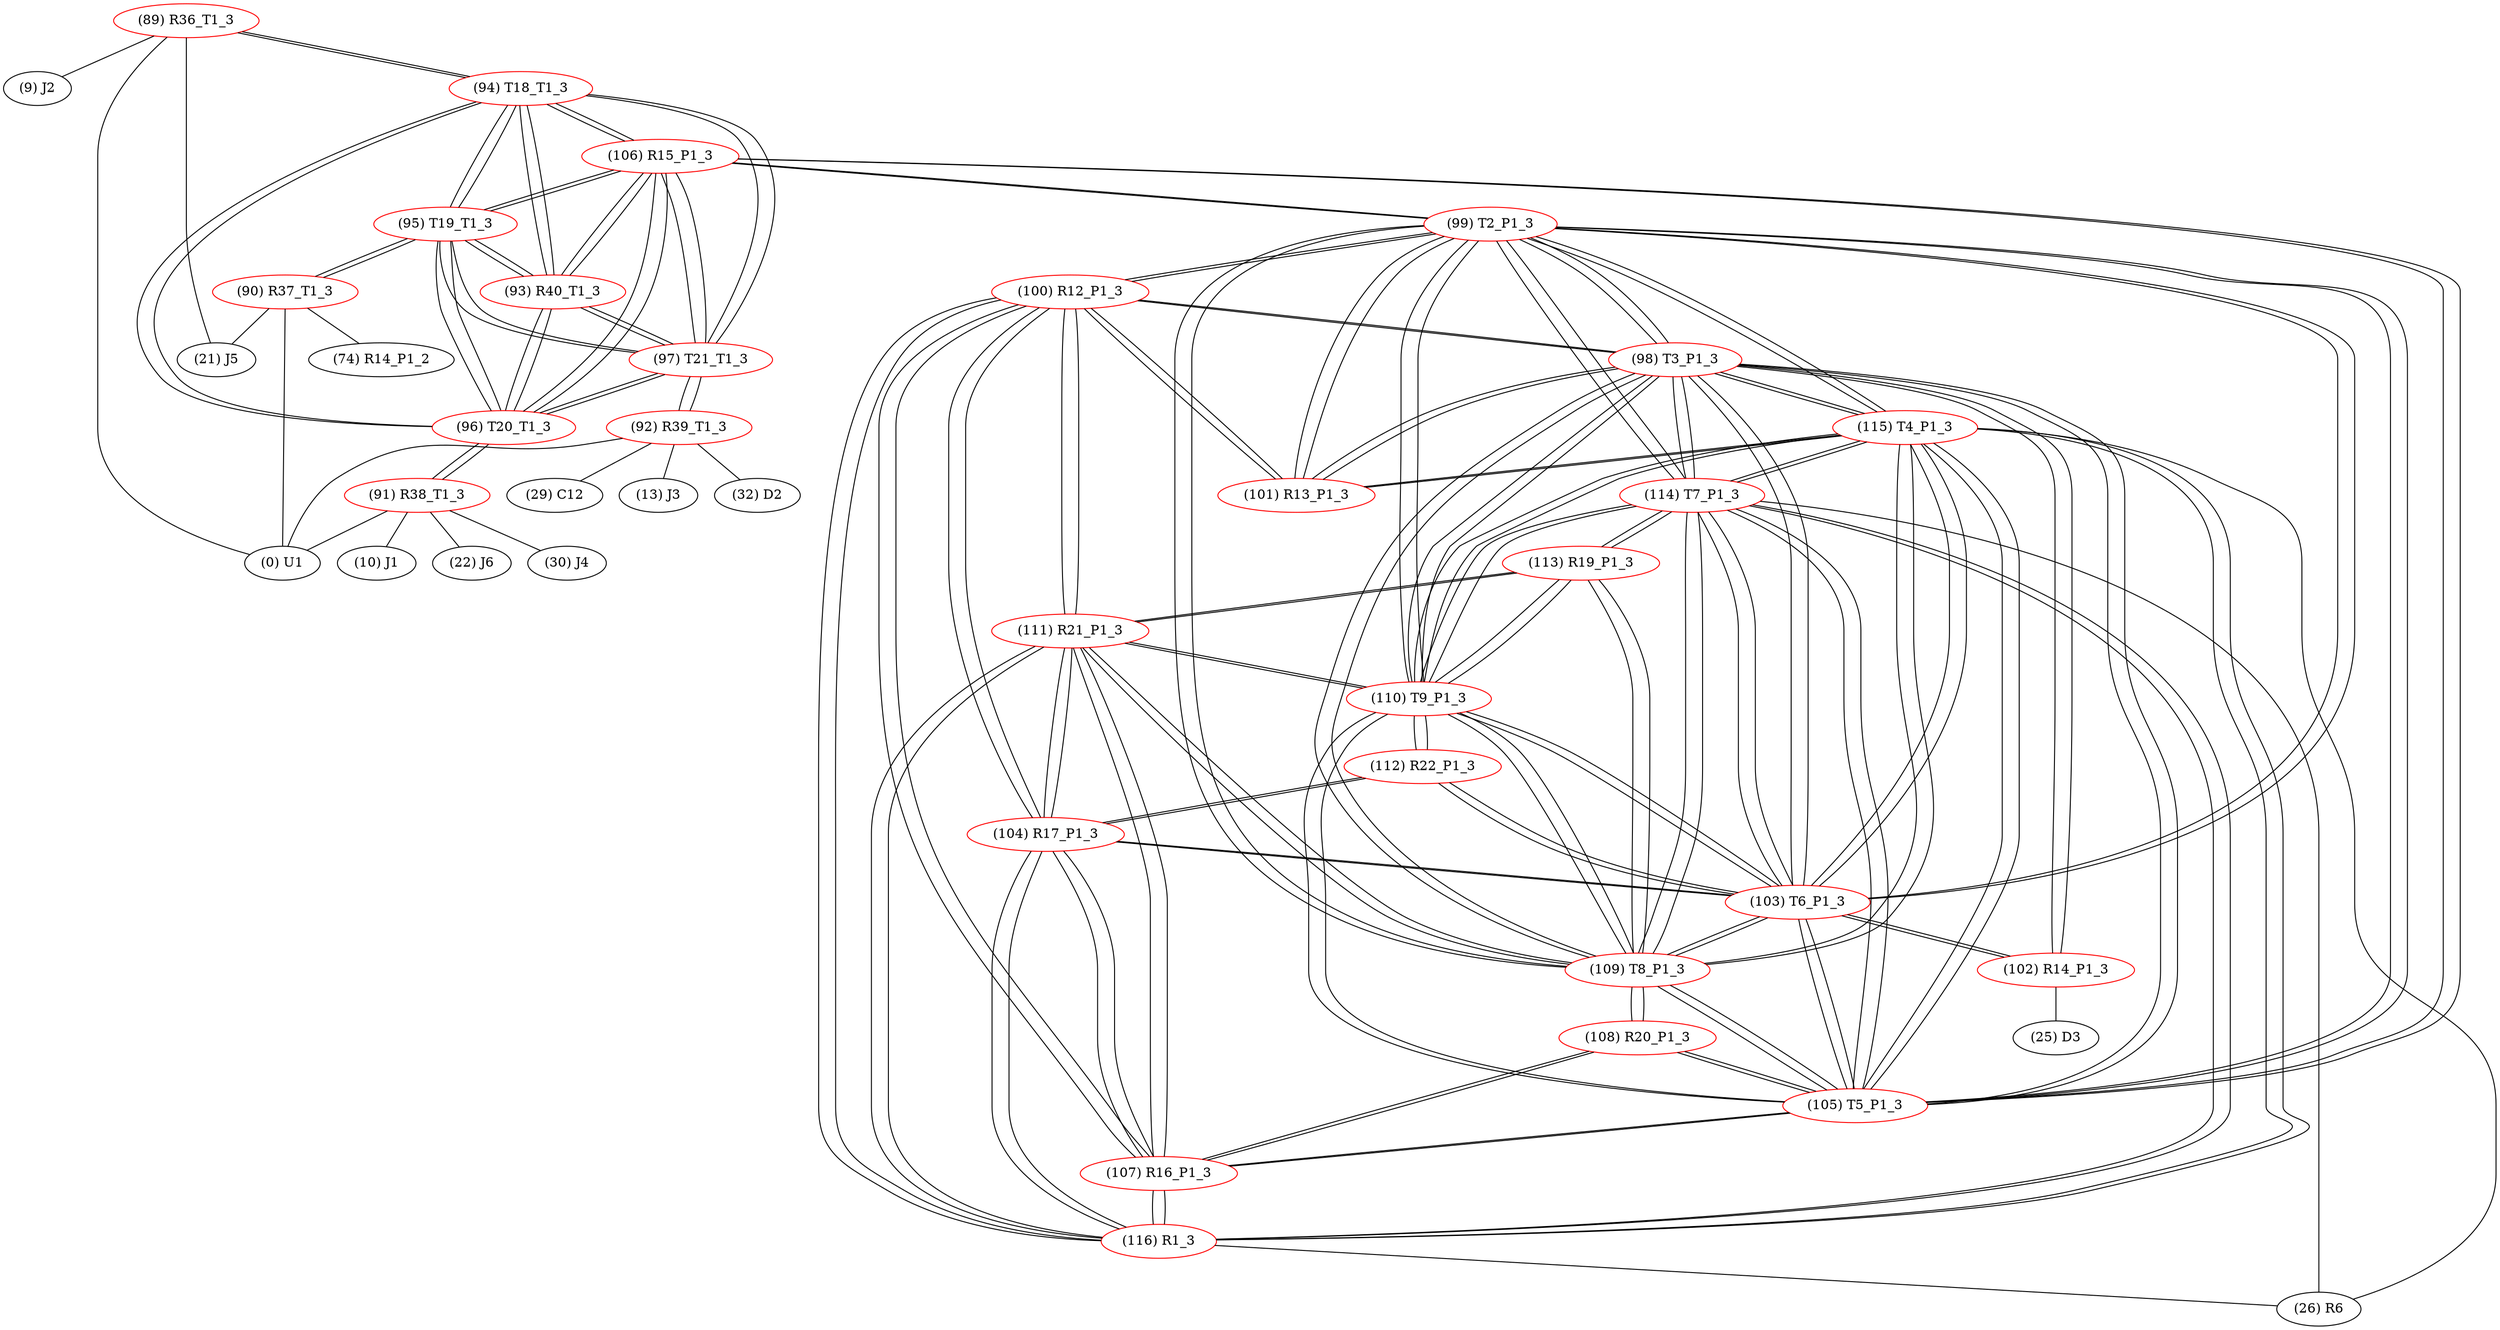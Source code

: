 graph {
	89 [label="(89) R36_T1_3" color=red]
	9 [label="(9) J2"]
	21 [label="(21) J5"]
	0 [label="(0) U1"]
	94 [label="(94) T18_T1_3"]
	90 [label="(90) R37_T1_3" color=red]
	74 [label="(74) R14_P1_2"]
	21 [label="(21) J5"]
	0 [label="(0) U1"]
	95 [label="(95) T19_T1_3"]
	91 [label="(91) R38_T1_3" color=red]
	22 [label="(22) J6"]
	30 [label="(30) J4"]
	10 [label="(10) J1"]
	0 [label="(0) U1"]
	96 [label="(96) T20_T1_3"]
	92 [label="(92) R39_T1_3" color=red]
	0 [label="(0) U1"]
	13 [label="(13) J3"]
	32 [label="(32) D2"]
	29 [label="(29) C12"]
	97 [label="(97) T21_T1_3"]
	93 [label="(93) R40_T1_3" color=red]
	106 [label="(106) R15_P1_3"]
	94 [label="(94) T18_T1_3"]
	97 [label="(97) T21_T1_3"]
	96 [label="(96) T20_T1_3"]
	95 [label="(95) T19_T1_3"]
	94 [label="(94) T18_T1_3" color=red]
	96 [label="(96) T20_T1_3"]
	95 [label="(95) T19_T1_3"]
	97 [label="(97) T21_T1_3"]
	89 [label="(89) R36_T1_3"]
	106 [label="(106) R15_P1_3"]
	93 [label="(93) R40_T1_3"]
	95 [label="(95) T19_T1_3" color=red]
	96 [label="(96) T20_T1_3"]
	94 [label="(94) T18_T1_3"]
	97 [label="(97) T21_T1_3"]
	90 [label="(90) R37_T1_3"]
	106 [label="(106) R15_P1_3"]
	93 [label="(93) R40_T1_3"]
	96 [label="(96) T20_T1_3" color=red]
	95 [label="(95) T19_T1_3"]
	94 [label="(94) T18_T1_3"]
	97 [label="(97) T21_T1_3"]
	91 [label="(91) R38_T1_3"]
	106 [label="(106) R15_P1_3"]
	93 [label="(93) R40_T1_3"]
	97 [label="(97) T21_T1_3" color=red]
	96 [label="(96) T20_T1_3"]
	95 [label="(95) T19_T1_3"]
	94 [label="(94) T18_T1_3"]
	92 [label="(92) R39_T1_3"]
	106 [label="(106) R15_P1_3"]
	93 [label="(93) R40_T1_3"]
	98 [label="(98) T3_P1_3" color=red]
	115 [label="(115) T4_P1_3"]
	114 [label="(114) T7_P1_3"]
	105 [label="(105) T5_P1_3"]
	110 [label="(110) T9_P1_3"]
	109 [label="(109) T8_P1_3"]
	103 [label="(103) T6_P1_3"]
	99 [label="(99) T2_P1_3"]
	102 [label="(102) R14_P1_3"]
	101 [label="(101) R13_P1_3"]
	100 [label="(100) R12_P1_3"]
	99 [label="(99) T2_P1_3" color=red]
	98 [label="(98) T3_P1_3"]
	115 [label="(115) T4_P1_3"]
	114 [label="(114) T7_P1_3"]
	105 [label="(105) T5_P1_3"]
	110 [label="(110) T9_P1_3"]
	109 [label="(109) T8_P1_3"]
	103 [label="(103) T6_P1_3"]
	101 [label="(101) R13_P1_3"]
	100 [label="(100) R12_P1_3"]
	106 [label="(106) R15_P1_3"]
	100 [label="(100) R12_P1_3" color=red]
	111 [label="(111) R21_P1_3"]
	107 [label="(107) R16_P1_3"]
	104 [label="(104) R17_P1_3"]
	116 [label="(116) R1_3"]
	101 [label="(101) R13_P1_3"]
	98 [label="(98) T3_P1_3"]
	99 [label="(99) T2_P1_3"]
	101 [label="(101) R13_P1_3" color=red]
	115 [label="(115) T4_P1_3"]
	98 [label="(98) T3_P1_3"]
	100 [label="(100) R12_P1_3"]
	99 [label="(99) T2_P1_3"]
	102 [label="(102) R14_P1_3" color=red]
	25 [label="(25) D3"]
	98 [label="(98) T3_P1_3"]
	103 [label="(103) T6_P1_3"]
	103 [label="(103) T6_P1_3" color=red]
	98 [label="(98) T3_P1_3"]
	115 [label="(115) T4_P1_3"]
	114 [label="(114) T7_P1_3"]
	105 [label="(105) T5_P1_3"]
	110 [label="(110) T9_P1_3"]
	109 [label="(109) T8_P1_3"]
	99 [label="(99) T2_P1_3"]
	102 [label="(102) R14_P1_3"]
	112 [label="(112) R22_P1_3"]
	104 [label="(104) R17_P1_3"]
	104 [label="(104) R17_P1_3" color=red]
	111 [label="(111) R21_P1_3"]
	107 [label="(107) R16_P1_3"]
	100 [label="(100) R12_P1_3"]
	116 [label="(116) R1_3"]
	112 [label="(112) R22_P1_3"]
	103 [label="(103) T6_P1_3"]
	105 [label="(105) T5_P1_3" color=red]
	98 [label="(98) T3_P1_3"]
	115 [label="(115) T4_P1_3"]
	114 [label="(114) T7_P1_3"]
	110 [label="(110) T9_P1_3"]
	109 [label="(109) T8_P1_3"]
	103 [label="(103) T6_P1_3"]
	99 [label="(99) T2_P1_3"]
	106 [label="(106) R15_P1_3"]
	107 [label="(107) R16_P1_3"]
	108 [label="(108) R20_P1_3"]
	106 [label="(106) R15_P1_3" color=red]
	94 [label="(94) T18_T1_3"]
	97 [label="(97) T21_T1_3"]
	96 [label="(96) T20_T1_3"]
	95 [label="(95) T19_T1_3"]
	93 [label="(93) R40_T1_3"]
	99 [label="(99) T2_P1_3"]
	105 [label="(105) T5_P1_3"]
	107 [label="(107) R16_P1_3" color=red]
	111 [label="(111) R21_P1_3"]
	100 [label="(100) R12_P1_3"]
	104 [label="(104) R17_P1_3"]
	116 [label="(116) R1_3"]
	105 [label="(105) T5_P1_3"]
	108 [label="(108) R20_P1_3"]
	108 [label="(108) R20_P1_3" color=red]
	109 [label="(109) T8_P1_3"]
	107 [label="(107) R16_P1_3"]
	105 [label="(105) T5_P1_3"]
	109 [label="(109) T8_P1_3" color=red]
	98 [label="(98) T3_P1_3"]
	115 [label="(115) T4_P1_3"]
	114 [label="(114) T7_P1_3"]
	105 [label="(105) T5_P1_3"]
	110 [label="(110) T9_P1_3"]
	103 [label="(103) T6_P1_3"]
	99 [label="(99) T2_P1_3"]
	111 [label="(111) R21_P1_3"]
	113 [label="(113) R19_P1_3"]
	108 [label="(108) R20_P1_3"]
	110 [label="(110) T9_P1_3" color=red]
	112 [label="(112) R22_P1_3"]
	98 [label="(98) T3_P1_3"]
	115 [label="(115) T4_P1_3"]
	114 [label="(114) T7_P1_3"]
	105 [label="(105) T5_P1_3"]
	109 [label="(109) T8_P1_3"]
	103 [label="(103) T6_P1_3"]
	99 [label="(99) T2_P1_3"]
	111 [label="(111) R21_P1_3"]
	113 [label="(113) R19_P1_3"]
	111 [label="(111) R21_P1_3" color=red]
	107 [label="(107) R16_P1_3"]
	100 [label="(100) R12_P1_3"]
	104 [label="(104) R17_P1_3"]
	116 [label="(116) R1_3"]
	110 [label="(110) T9_P1_3"]
	109 [label="(109) T8_P1_3"]
	113 [label="(113) R19_P1_3"]
	112 [label="(112) R22_P1_3" color=red]
	110 [label="(110) T9_P1_3"]
	103 [label="(103) T6_P1_3"]
	104 [label="(104) R17_P1_3"]
	113 [label="(113) R19_P1_3" color=red]
	110 [label="(110) T9_P1_3"]
	111 [label="(111) R21_P1_3"]
	109 [label="(109) T8_P1_3"]
	114 [label="(114) T7_P1_3"]
	114 [label="(114) T7_P1_3" color=red]
	98 [label="(98) T3_P1_3"]
	115 [label="(115) T4_P1_3"]
	105 [label="(105) T5_P1_3"]
	110 [label="(110) T9_P1_3"]
	109 [label="(109) T8_P1_3"]
	103 [label="(103) T6_P1_3"]
	99 [label="(99) T2_P1_3"]
	116 [label="(116) R1_3"]
	26 [label="(26) R6"]
	113 [label="(113) R19_P1_3"]
	115 [label="(115) T4_P1_3" color=red]
	98 [label="(98) T3_P1_3"]
	114 [label="(114) T7_P1_3"]
	105 [label="(105) T5_P1_3"]
	110 [label="(110) T9_P1_3"]
	109 [label="(109) T8_P1_3"]
	103 [label="(103) T6_P1_3"]
	99 [label="(99) T2_P1_3"]
	101 [label="(101) R13_P1_3"]
	116 [label="(116) R1_3"]
	26 [label="(26) R6"]
	116 [label="(116) R1_3" color=red]
	115 [label="(115) T4_P1_3"]
	114 [label="(114) T7_P1_3"]
	26 [label="(26) R6"]
	111 [label="(111) R21_P1_3"]
	107 [label="(107) R16_P1_3"]
	100 [label="(100) R12_P1_3"]
	104 [label="(104) R17_P1_3"]
	89 -- 9
	89 -- 21
	89 -- 0
	89 -- 94
	90 -- 74
	90 -- 21
	90 -- 0
	90 -- 95
	91 -- 22
	91 -- 30
	91 -- 10
	91 -- 0
	91 -- 96
	92 -- 0
	92 -- 13
	92 -- 32
	92 -- 29
	92 -- 97
	93 -- 106
	93 -- 94
	93 -- 97
	93 -- 96
	93 -- 95
	94 -- 96
	94 -- 95
	94 -- 97
	94 -- 89
	94 -- 106
	94 -- 93
	95 -- 96
	95 -- 94
	95 -- 97
	95 -- 90
	95 -- 106
	95 -- 93
	96 -- 95
	96 -- 94
	96 -- 97
	96 -- 91
	96 -- 106
	96 -- 93
	97 -- 96
	97 -- 95
	97 -- 94
	97 -- 92
	97 -- 106
	97 -- 93
	98 -- 115
	98 -- 114
	98 -- 105
	98 -- 110
	98 -- 109
	98 -- 103
	98 -- 99
	98 -- 102
	98 -- 101
	98 -- 100
	99 -- 98
	99 -- 115
	99 -- 114
	99 -- 105
	99 -- 110
	99 -- 109
	99 -- 103
	99 -- 101
	99 -- 100
	99 -- 106
	100 -- 111
	100 -- 107
	100 -- 104
	100 -- 116
	100 -- 101
	100 -- 98
	100 -- 99
	101 -- 115
	101 -- 98
	101 -- 100
	101 -- 99
	102 -- 25
	102 -- 98
	102 -- 103
	103 -- 98
	103 -- 115
	103 -- 114
	103 -- 105
	103 -- 110
	103 -- 109
	103 -- 99
	103 -- 102
	103 -- 112
	103 -- 104
	104 -- 111
	104 -- 107
	104 -- 100
	104 -- 116
	104 -- 112
	104 -- 103
	105 -- 98
	105 -- 115
	105 -- 114
	105 -- 110
	105 -- 109
	105 -- 103
	105 -- 99
	105 -- 106
	105 -- 107
	105 -- 108
	106 -- 94
	106 -- 97
	106 -- 96
	106 -- 95
	106 -- 93
	106 -- 99
	106 -- 105
	107 -- 111
	107 -- 100
	107 -- 104
	107 -- 116
	107 -- 105
	107 -- 108
	108 -- 109
	108 -- 107
	108 -- 105
	109 -- 98
	109 -- 115
	109 -- 114
	109 -- 105
	109 -- 110
	109 -- 103
	109 -- 99
	109 -- 111
	109 -- 113
	109 -- 108
	110 -- 112
	110 -- 98
	110 -- 115
	110 -- 114
	110 -- 105
	110 -- 109
	110 -- 103
	110 -- 99
	110 -- 111
	110 -- 113
	111 -- 107
	111 -- 100
	111 -- 104
	111 -- 116
	111 -- 110
	111 -- 109
	111 -- 113
	112 -- 110
	112 -- 103
	112 -- 104
	113 -- 110
	113 -- 111
	113 -- 109
	113 -- 114
	114 -- 98
	114 -- 115
	114 -- 105
	114 -- 110
	114 -- 109
	114 -- 103
	114 -- 99
	114 -- 116
	114 -- 26
	114 -- 113
	115 -- 98
	115 -- 114
	115 -- 105
	115 -- 110
	115 -- 109
	115 -- 103
	115 -- 99
	115 -- 101
	115 -- 116
	115 -- 26
	116 -- 115
	116 -- 114
	116 -- 26
	116 -- 111
	116 -- 107
	116 -- 100
	116 -- 104
}